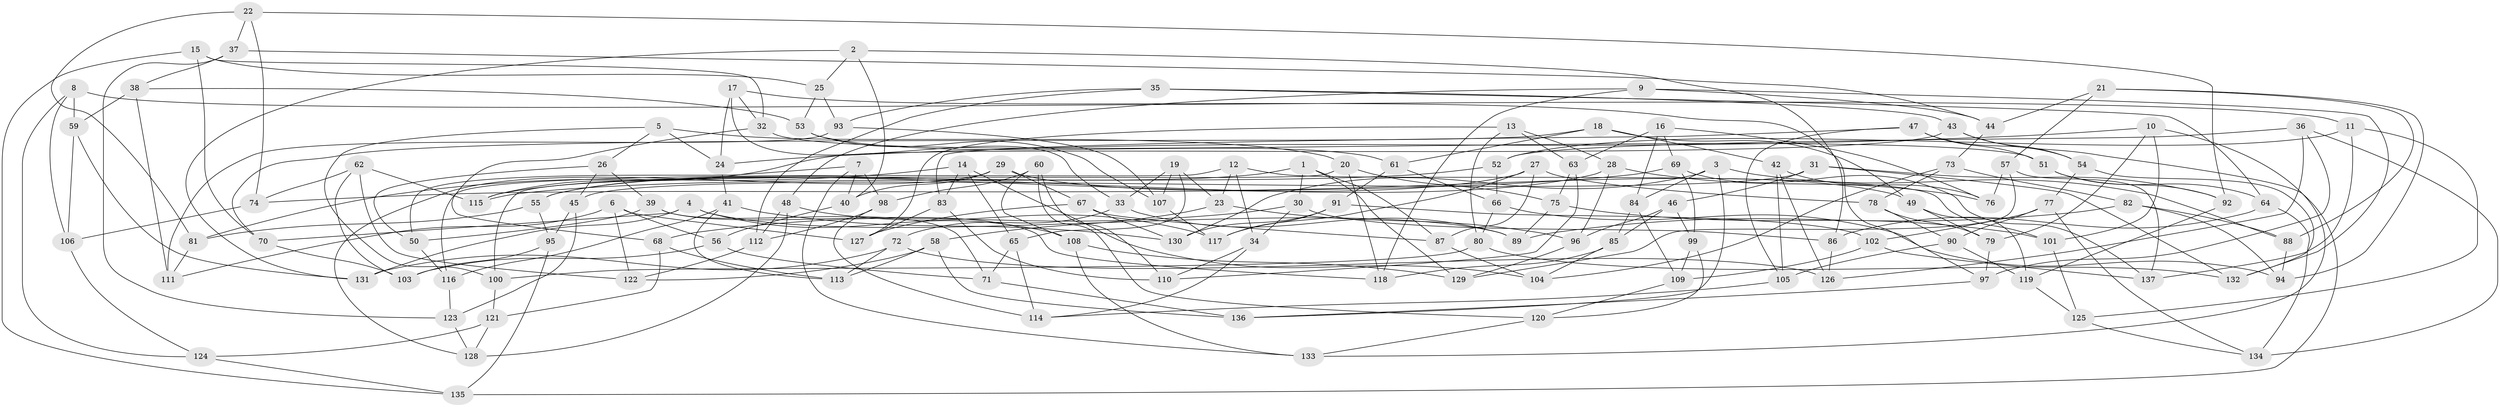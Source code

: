 // Generated by graph-tools (version 1.1) at 2025/16/03/09/25 04:16:31]
// undirected, 137 vertices, 274 edges
graph export_dot {
graph [start="1"]
  node [color=gray90,style=filled];
  1;
  2;
  3;
  4;
  5;
  6;
  7;
  8;
  9;
  10;
  11;
  12;
  13;
  14;
  15;
  16;
  17;
  18;
  19;
  20;
  21;
  22;
  23;
  24;
  25;
  26;
  27;
  28;
  29;
  30;
  31;
  32;
  33;
  34;
  35;
  36;
  37;
  38;
  39;
  40;
  41;
  42;
  43;
  44;
  45;
  46;
  47;
  48;
  49;
  50;
  51;
  52;
  53;
  54;
  55;
  56;
  57;
  58;
  59;
  60;
  61;
  62;
  63;
  64;
  65;
  66;
  67;
  68;
  69;
  70;
  71;
  72;
  73;
  74;
  75;
  76;
  77;
  78;
  79;
  80;
  81;
  82;
  83;
  84;
  85;
  86;
  87;
  88;
  89;
  90;
  91;
  92;
  93;
  94;
  95;
  96;
  97;
  98;
  99;
  100;
  101;
  102;
  103;
  104;
  105;
  106;
  107;
  108;
  109;
  110;
  111;
  112;
  113;
  114;
  115;
  116;
  117;
  118;
  119;
  120;
  121;
  122;
  123;
  124;
  125;
  126;
  127;
  128;
  129;
  130;
  131;
  132;
  133;
  134;
  135;
  136;
  137;
  1 -- 129;
  1 -- 87;
  1 -- 115;
  1 -- 30;
  2 -- 25;
  2 -- 131;
  2 -- 40;
  2 -- 86;
  3 -- 88;
  3 -- 130;
  3 -- 84;
  3 -- 136;
  4 -- 70;
  4 -- 108;
  4 -- 89;
  4 -- 131;
  5 -- 24;
  5 -- 26;
  5 -- 100;
  5 -- 20;
  6 -- 56;
  6 -- 127;
  6 -- 122;
  6 -- 111;
  7 -- 133;
  7 -- 40;
  7 -- 98;
  7 -- 50;
  8 -- 11;
  8 -- 59;
  8 -- 124;
  8 -- 106;
  9 -- 118;
  9 -- 132;
  9 -- 48;
  9 -- 44;
  10 -- 79;
  10 -- 133;
  10 -- 101;
  10 -- 24;
  11 -- 125;
  11 -- 137;
  11 -- 52;
  12 -- 34;
  12 -- 23;
  12 -- 116;
  12 -- 101;
  13 -- 28;
  13 -- 127;
  13 -- 80;
  13 -- 63;
  14 -- 104;
  14 -- 65;
  14 -- 83;
  14 -- 81;
  15 -- 135;
  15 -- 70;
  15 -- 32;
  15 -- 25;
  16 -- 76;
  16 -- 69;
  16 -- 84;
  16 -- 63;
  17 -- 24;
  17 -- 32;
  17 -- 33;
  17 -- 97;
  18 -- 70;
  18 -- 61;
  18 -- 42;
  18 -- 49;
  19 -- 65;
  19 -- 107;
  19 -- 33;
  19 -- 23;
  20 -- 100;
  20 -- 118;
  20 -- 75;
  21 -- 94;
  21 -- 88;
  21 -- 44;
  21 -- 57;
  22 -- 37;
  22 -- 92;
  22 -- 81;
  22 -- 74;
  23 -- 58;
  23 -- 96;
  24 -- 41;
  25 -- 93;
  25 -- 53;
  26 -- 45;
  26 -- 39;
  26 -- 50;
  27 -- 78;
  27 -- 87;
  27 -- 117;
  27 -- 55;
  28 -- 55;
  28 -- 76;
  28 -- 96;
  29 -- 49;
  29 -- 40;
  29 -- 128;
  29 -- 67;
  30 -- 68;
  30 -- 34;
  30 -- 86;
  31 -- 45;
  31 -- 92;
  31 -- 46;
  31 -- 132;
  32 -- 68;
  32 -- 51;
  33 -- 89;
  33 -- 72;
  34 -- 114;
  34 -- 110;
  35 -- 93;
  35 -- 112;
  35 -- 43;
  35 -- 64;
  36 -- 52;
  36 -- 97;
  36 -- 134;
  36 -- 126;
  37 -- 123;
  37 -- 38;
  37 -- 44;
  38 -- 53;
  38 -- 59;
  38 -- 111;
  39 -- 71;
  39 -- 118;
  39 -- 50;
  40 -- 56;
  41 -- 130;
  41 -- 113;
  41 -- 116;
  42 -- 76;
  42 -- 126;
  42 -- 105;
  43 -- 135;
  43 -- 115;
  43 -- 54;
  44 -- 73;
  45 -- 95;
  45 -- 123;
  46 -- 99;
  46 -- 96;
  46 -- 85;
  47 -- 83;
  47 -- 105;
  47 -- 51;
  47 -- 54;
  48 -- 117;
  48 -- 128;
  48 -- 112;
  49 -- 119;
  49 -- 79;
  50 -- 116;
  51 -- 64;
  51 -- 92;
  52 -- 115;
  52 -- 66;
  53 -- 61;
  53 -- 107;
  54 -- 132;
  54 -- 77;
  55 -- 81;
  55 -- 95;
  56 -- 103;
  56 -- 71;
  57 -- 76;
  57 -- 137;
  57 -- 129;
  58 -- 113;
  58 -- 122;
  58 -- 136;
  59 -- 131;
  59 -- 106;
  60 -- 108;
  60 -- 120;
  60 -- 110;
  60 -- 98;
  61 -- 91;
  61 -- 66;
  62 -- 74;
  62 -- 115;
  62 -- 103;
  62 -- 122;
  63 -- 75;
  63 -- 110;
  64 -- 134;
  64 -- 86;
  65 -- 114;
  65 -- 71;
  66 -- 80;
  66 -- 94;
  67 -- 87;
  67 -- 130;
  67 -- 127;
  68 -- 113;
  68 -- 121;
  69 -- 137;
  69 -- 74;
  69 -- 99;
  70 -- 103;
  71 -- 136;
  72 -- 113;
  72 -- 126;
  72 -- 131;
  73 -- 104;
  73 -- 78;
  73 -- 82;
  74 -- 106;
  75 -- 101;
  75 -- 89;
  77 -- 134;
  77 -- 90;
  77 -- 102;
  78 -- 90;
  78 -- 79;
  79 -- 97;
  80 -- 100;
  80 -- 132;
  81 -- 111;
  82 -- 88;
  82 -- 89;
  82 -- 94;
  83 -- 127;
  83 -- 110;
  84 -- 109;
  84 -- 85;
  85 -- 104;
  85 -- 118;
  86 -- 126;
  87 -- 104;
  88 -- 94;
  90 -- 105;
  90 -- 119;
  91 -- 102;
  91 -- 117;
  91 -- 130;
  92 -- 119;
  93 -- 107;
  93 -- 111;
  95 -- 135;
  95 -- 103;
  96 -- 129;
  97 -- 136;
  98 -- 114;
  98 -- 112;
  99 -- 109;
  99 -- 120;
  100 -- 121;
  101 -- 125;
  102 -- 137;
  102 -- 109;
  105 -- 114;
  106 -- 124;
  107 -- 117;
  108 -- 133;
  108 -- 129;
  109 -- 120;
  112 -- 122;
  116 -- 123;
  119 -- 125;
  120 -- 133;
  121 -- 128;
  121 -- 124;
  123 -- 128;
  124 -- 135;
  125 -- 134;
}
